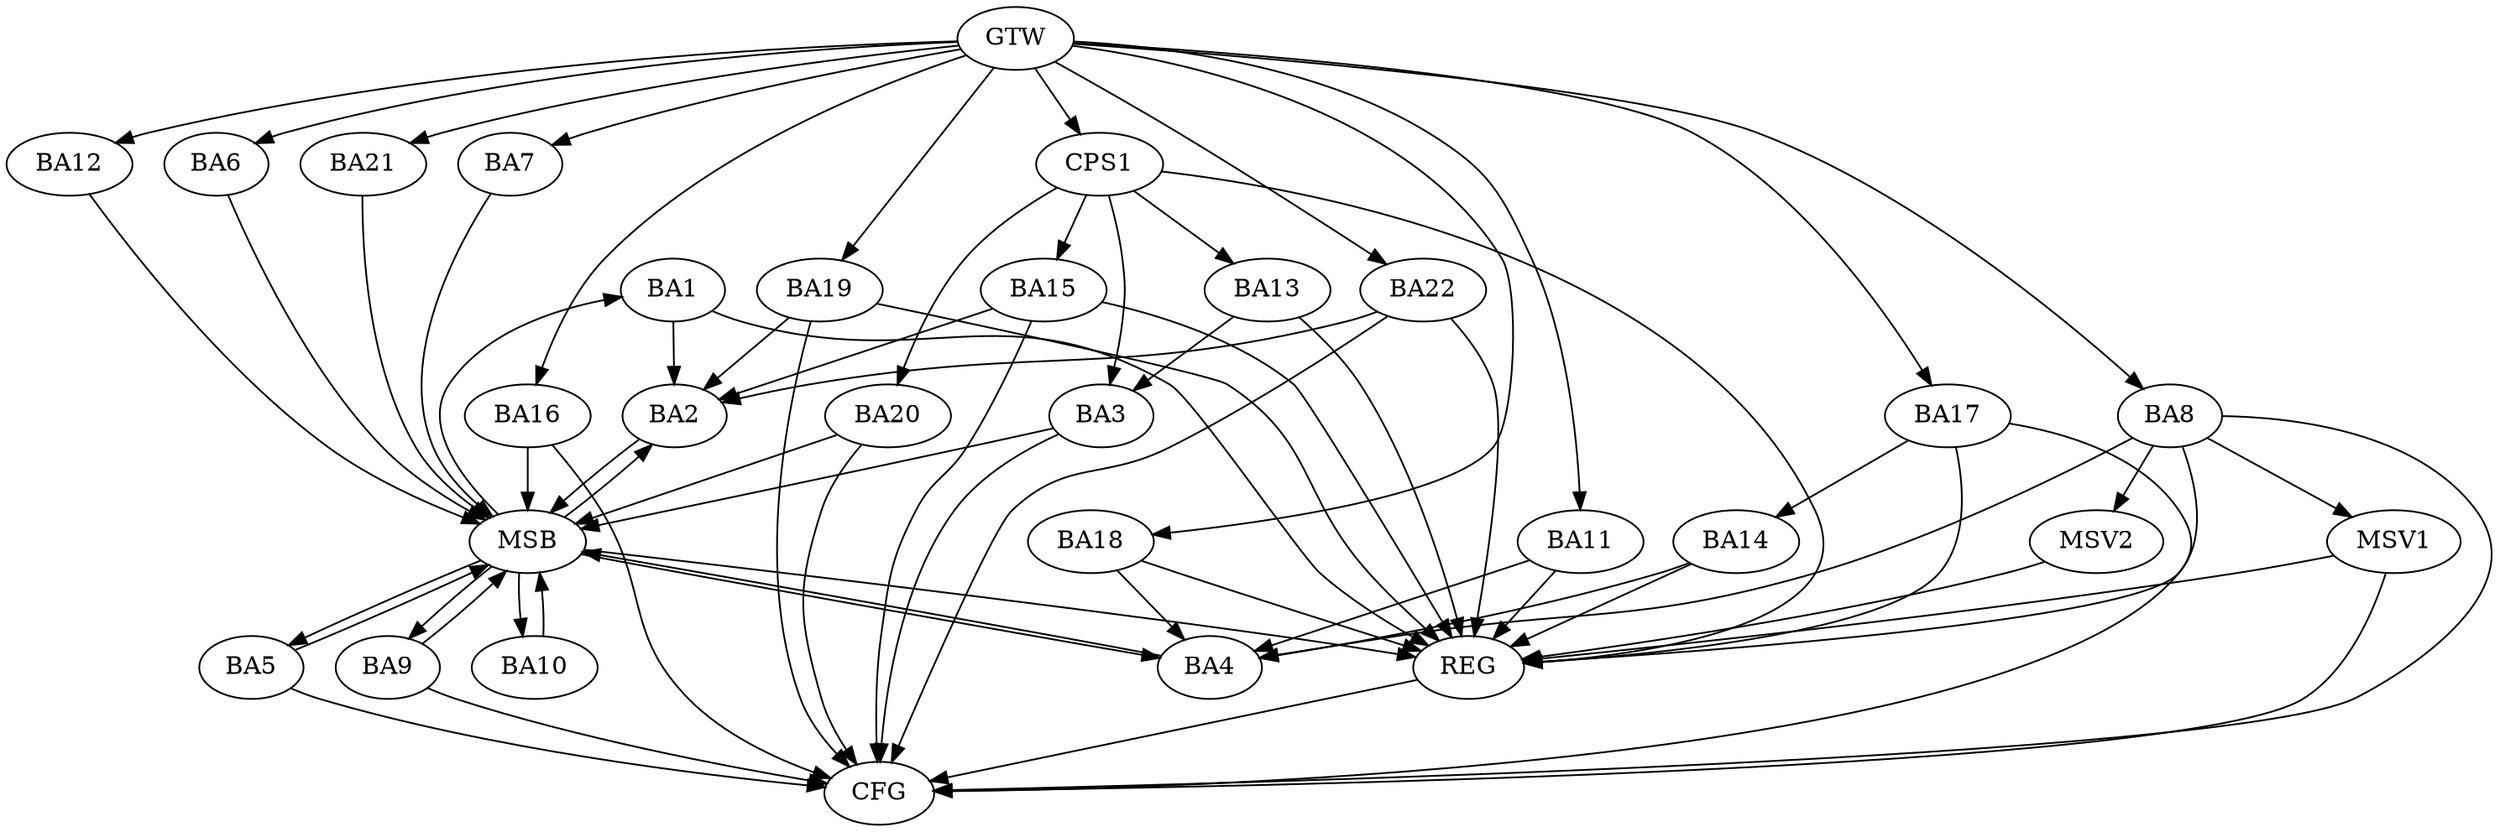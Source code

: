 strict digraph G {
  BA1 [ label="BA1" ];
  BA2 [ label="BA2" ];
  BA3 [ label="BA3" ];
  BA4 [ label="BA4" ];
  BA5 [ label="BA5" ];
  BA6 [ label="BA6" ];
  BA7 [ label="BA7" ];
  BA8 [ label="BA8" ];
  BA9 [ label="BA9" ];
  BA10 [ label="BA10" ];
  BA11 [ label="BA11" ];
  BA12 [ label="BA12" ];
  BA13 [ label="BA13" ];
  BA14 [ label="BA14" ];
  BA15 [ label="BA15" ];
  BA16 [ label="BA16" ];
  BA17 [ label="BA17" ];
  BA18 [ label="BA18" ];
  BA19 [ label="BA19" ];
  BA20 [ label="BA20" ];
  BA21 [ label="BA21" ];
  BA22 [ label="BA22" ];
  CPS1 [ label="CPS1" ];
  GTW [ label="GTW" ];
  REG [ label="REG" ];
  MSB [ label="MSB" ];
  CFG [ label="CFG" ];
  MSV1 [ label="MSV1" ];
  MSV2 [ label="MSV2" ];
  BA1 -> BA2;
  BA8 -> BA4;
  BA11 -> BA4;
  BA13 -> BA3;
  BA14 -> BA4;
  BA15 -> BA2;
  BA17 -> BA14;
  BA18 -> BA4;
  BA19 -> BA2;
  BA22 -> BA2;
  CPS1 -> BA3;
  CPS1 -> BA13;
  CPS1 -> BA15;
  CPS1 -> BA20;
  GTW -> BA6;
  GTW -> BA7;
  GTW -> BA8;
  GTW -> BA11;
  GTW -> BA12;
  GTW -> BA16;
  GTW -> BA17;
  GTW -> BA18;
  GTW -> BA19;
  GTW -> BA21;
  GTW -> BA22;
  GTW -> CPS1;
  BA1 -> REG;
  BA8 -> REG;
  BA11 -> REG;
  BA13 -> REG;
  BA14 -> REG;
  BA15 -> REG;
  BA17 -> REG;
  BA18 -> REG;
  BA19 -> REG;
  BA22 -> REG;
  CPS1 -> REG;
  BA2 -> MSB;
  MSB -> BA1;
  MSB -> REG;
  BA3 -> MSB;
  MSB -> BA2;
  BA4 -> MSB;
  BA5 -> MSB;
  MSB -> BA4;
  BA6 -> MSB;
  BA7 -> MSB;
  BA9 -> MSB;
  BA10 -> MSB;
  MSB -> BA5;
  BA12 -> MSB;
  BA16 -> MSB;
  MSB -> BA10;
  BA20 -> MSB;
  MSB -> BA9;
  BA21 -> MSB;
  BA22 -> CFG;
  BA8 -> CFG;
  BA16 -> CFG;
  BA17 -> CFG;
  BA3 -> CFG;
  BA5 -> CFG;
  BA15 -> CFG;
  BA20 -> CFG;
  BA9 -> CFG;
  BA19 -> CFG;
  REG -> CFG;
  BA8 -> MSV1;
  MSV1 -> REG;
  MSV1 -> CFG;
  BA8 -> MSV2;
  MSV2 -> REG;
}
